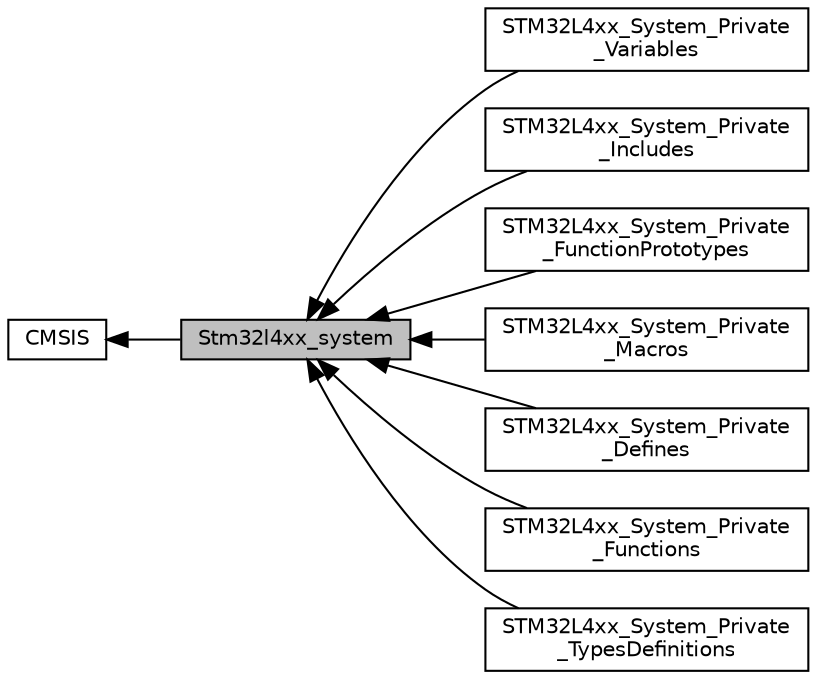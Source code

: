 digraph "Stm32l4xx_system"
{
  edge [fontname="Helvetica",fontsize="10",labelfontname="Helvetica",labelfontsize="10"];
  node [fontname="Helvetica",fontsize="10",shape=box];
  rankdir=LR;
  Node7 [label="STM32L4xx_System_Private\l_Variables",height=0.2,width=0.4,color="black", fillcolor="white", style="filled",URL="$group___s_t_m32_l4xx___system___private___variables.html",tooltip=" "];
  Node3 [label="STM32L4xx_System_Private\l_Includes",height=0.2,width=0.4,color="black", fillcolor="white", style="filled",URL="$group___s_t_m32_l4xx___system___private___includes.html",tooltip=" "];
  Node8 [label="STM32L4xx_System_Private\l_FunctionPrototypes",height=0.2,width=0.4,color="black", fillcolor="white", style="filled",URL="$group___s_t_m32_l4xx___system___private___function_prototypes.html",tooltip=" "];
  Node6 [label="STM32L4xx_System_Private\l_Macros",height=0.2,width=0.4,color="black", fillcolor="white", style="filled",URL="$group___s_t_m32_l4xx___system___private___macros.html",tooltip=" "];
  Node5 [label="STM32L4xx_System_Private\l_Defines",height=0.2,width=0.4,color="black", fillcolor="white", style="filled",URL="$group___s_t_m32_l4xx___system___private___defines.html",tooltip=" "];
  Node9 [label="STM32L4xx_System_Private\l_Functions",height=0.2,width=0.4,color="black", fillcolor="white", style="filled",URL="$group___s_t_m32_l4xx___system___private___functions.html",tooltip=" "];
  Node1 [label="Stm32l4xx_system",height=0.2,width=0.4,color="black", fillcolor="grey75", style="filled", fontcolor="black",tooltip=" "];
  Node2 [label="CMSIS",height=0.2,width=0.4,color="black", fillcolor="white", style="filled",URL="$group___c_m_s_i_s.html",tooltip=" "];
  Node4 [label="STM32L4xx_System_Private\l_TypesDefinitions",height=0.2,width=0.4,color="black", fillcolor="white", style="filled",URL="$group___s_t_m32_l4xx___system___private___types_definitions.html",tooltip=" "];
  Node2->Node1 [shape=plaintext, dir="back", style="solid"];
  Node1->Node3 [shape=plaintext, dir="back", style="solid"];
  Node1->Node4 [shape=plaintext, dir="back", style="solid"];
  Node1->Node5 [shape=plaintext, dir="back", style="solid"];
  Node1->Node6 [shape=plaintext, dir="back", style="solid"];
  Node1->Node7 [shape=plaintext, dir="back", style="solid"];
  Node1->Node8 [shape=plaintext, dir="back", style="solid"];
  Node1->Node9 [shape=plaintext, dir="back", style="solid"];
}
